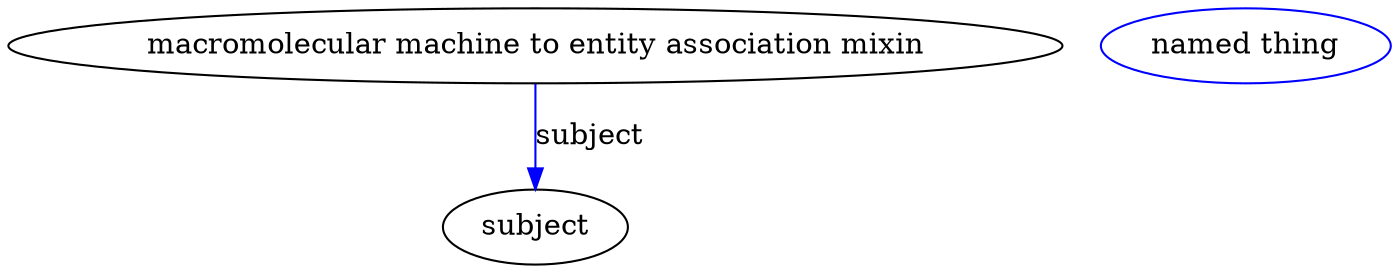 digraph {
	graph [bb="0,0,662.37,123"];
	node [label="\N"];
	"macromolecular machine to entity association mixin"	[height=0.5,
		label="macromolecular machine to entity association mixin",
		pos="252.83,105",
		width=7.023];
	subject	[height=0.5,
		pos="252.83,18",
		width=1.2277];
	"macromolecular machine to entity association mixin" -> subject	[color=blue,
		label=subject,
		lp="278.83,61.5",
		pos="e,252.83,36.175 252.83,86.799 252.83,75.163 252.83,59.548 252.83,46.237",
		style=solid];
	"macromolecular machine to entity association mixin_subject"	[color=blue,
		height=0.5,
		label="named thing",
		pos="592.83,105",
		width=1.9318];
}
